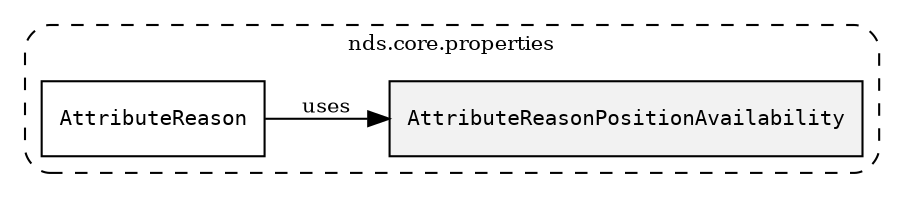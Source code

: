 /**
 * This dot file creates symbol collaboration diagram for AttributeReasonPositionAvailability.
 */
digraph ZSERIO
{
    node [shape=box, fontsize=10];
    rankdir="LR";
    fontsize=10;
    tooltip="AttributeReasonPositionAvailability collaboration diagram";

    subgraph "cluster_nds.core.properties"
    {
        style="dashed, rounded";
        label="nds.core.properties";
        tooltip="Package nds.core.properties";
        href="../../../content/packages/nds.core.properties.html#Package-nds-core-properties";
        target="_parent";

        "AttributeReasonPositionAvailability" [style="filled", fillcolor="#0000000D", target="_parent", label=<<font face="monospace"><table align="center" border="0" cellspacing="0" cellpadding="0"><tr><td href="../../../content/packages/nds.core.properties.html#Enum-AttributeReasonPositionAvailability" title="Enum defined in nds.core.properties">AttributeReasonPositionAvailability</td></tr></table></font>>];
        "AttributeReason" [target="_parent", label=<<font face="monospace"><table align="center" border="0" cellspacing="0" cellpadding="0"><tr><td href="../../../content/packages/nds.core.properties.html#Structure-AttributeReason" title="Structure defined in nds.core.properties">AttributeReason</td></tr></table></font>>];
    }

    "AttributeReason" -> "AttributeReasonPositionAvailability" [label="uses", fontsize=10];
}
